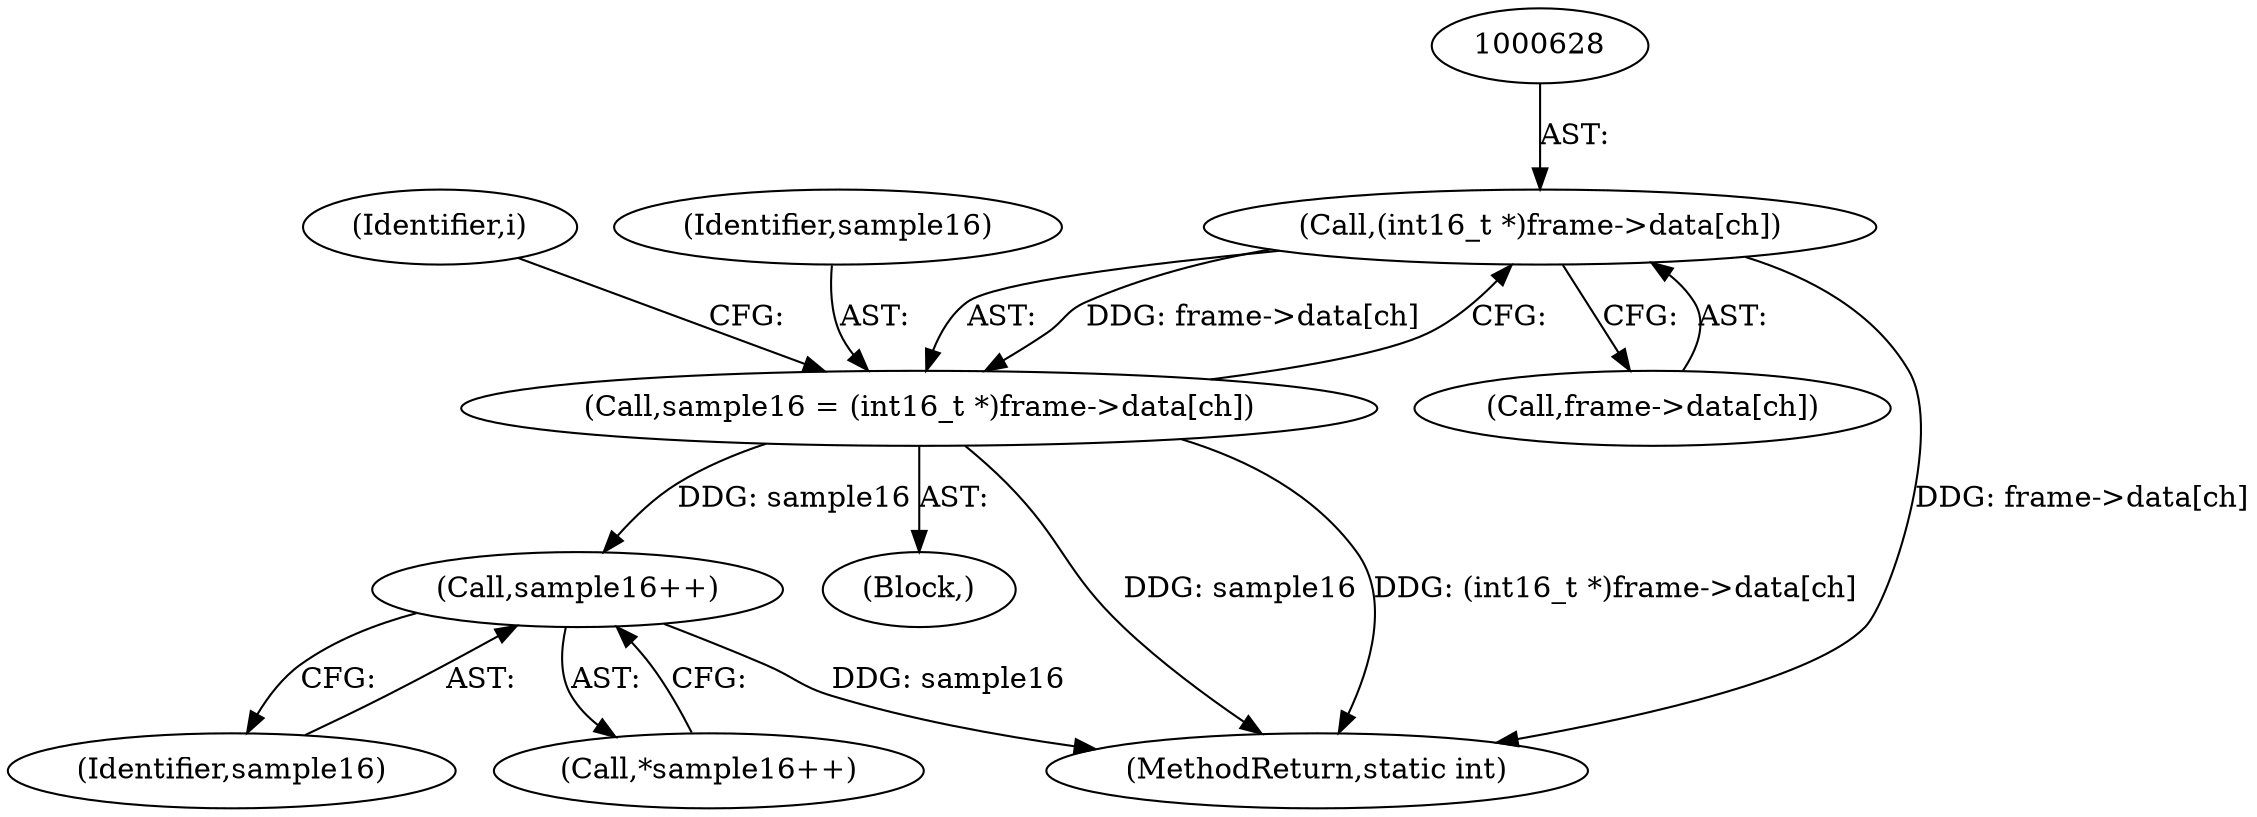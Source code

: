 digraph "0_FFmpeg_ba4beaf6149f7241c8bd85fe853318c2f6837ad0@array" {
"1000627" [label="(Call,(int16_t *)frame->data[ch])"];
"1000625" [label="(Call,sample16 = (int16_t *)frame->data[ch])"];
"1000645" [label="(Call,sample16++)"];
"1000629" [label="(Call,frame->data[ch])"];
"1000624" [label="(Block,)"];
"1000646" [label="(Identifier,sample16)"];
"1000636" [label="(Identifier,i)"];
"1000719" [label="(MethodReturn,static int)"];
"1000626" [label="(Identifier,sample16)"];
"1000627" [label="(Call,(int16_t *)frame->data[ch])"];
"1000644" [label="(Call,*sample16++)"];
"1000625" [label="(Call,sample16 = (int16_t *)frame->data[ch])"];
"1000645" [label="(Call,sample16++)"];
"1000627" -> "1000625"  [label="AST: "];
"1000627" -> "1000629"  [label="CFG: "];
"1000628" -> "1000627"  [label="AST: "];
"1000629" -> "1000627"  [label="AST: "];
"1000625" -> "1000627"  [label="CFG: "];
"1000627" -> "1000719"  [label="DDG: frame->data[ch]"];
"1000627" -> "1000625"  [label="DDG: frame->data[ch]"];
"1000625" -> "1000624"  [label="AST: "];
"1000626" -> "1000625"  [label="AST: "];
"1000636" -> "1000625"  [label="CFG: "];
"1000625" -> "1000719"  [label="DDG: sample16"];
"1000625" -> "1000719"  [label="DDG: (int16_t *)frame->data[ch]"];
"1000625" -> "1000645"  [label="DDG: sample16"];
"1000645" -> "1000644"  [label="AST: "];
"1000645" -> "1000646"  [label="CFG: "];
"1000646" -> "1000645"  [label="AST: "];
"1000644" -> "1000645"  [label="CFG: "];
"1000645" -> "1000719"  [label="DDG: sample16"];
}
